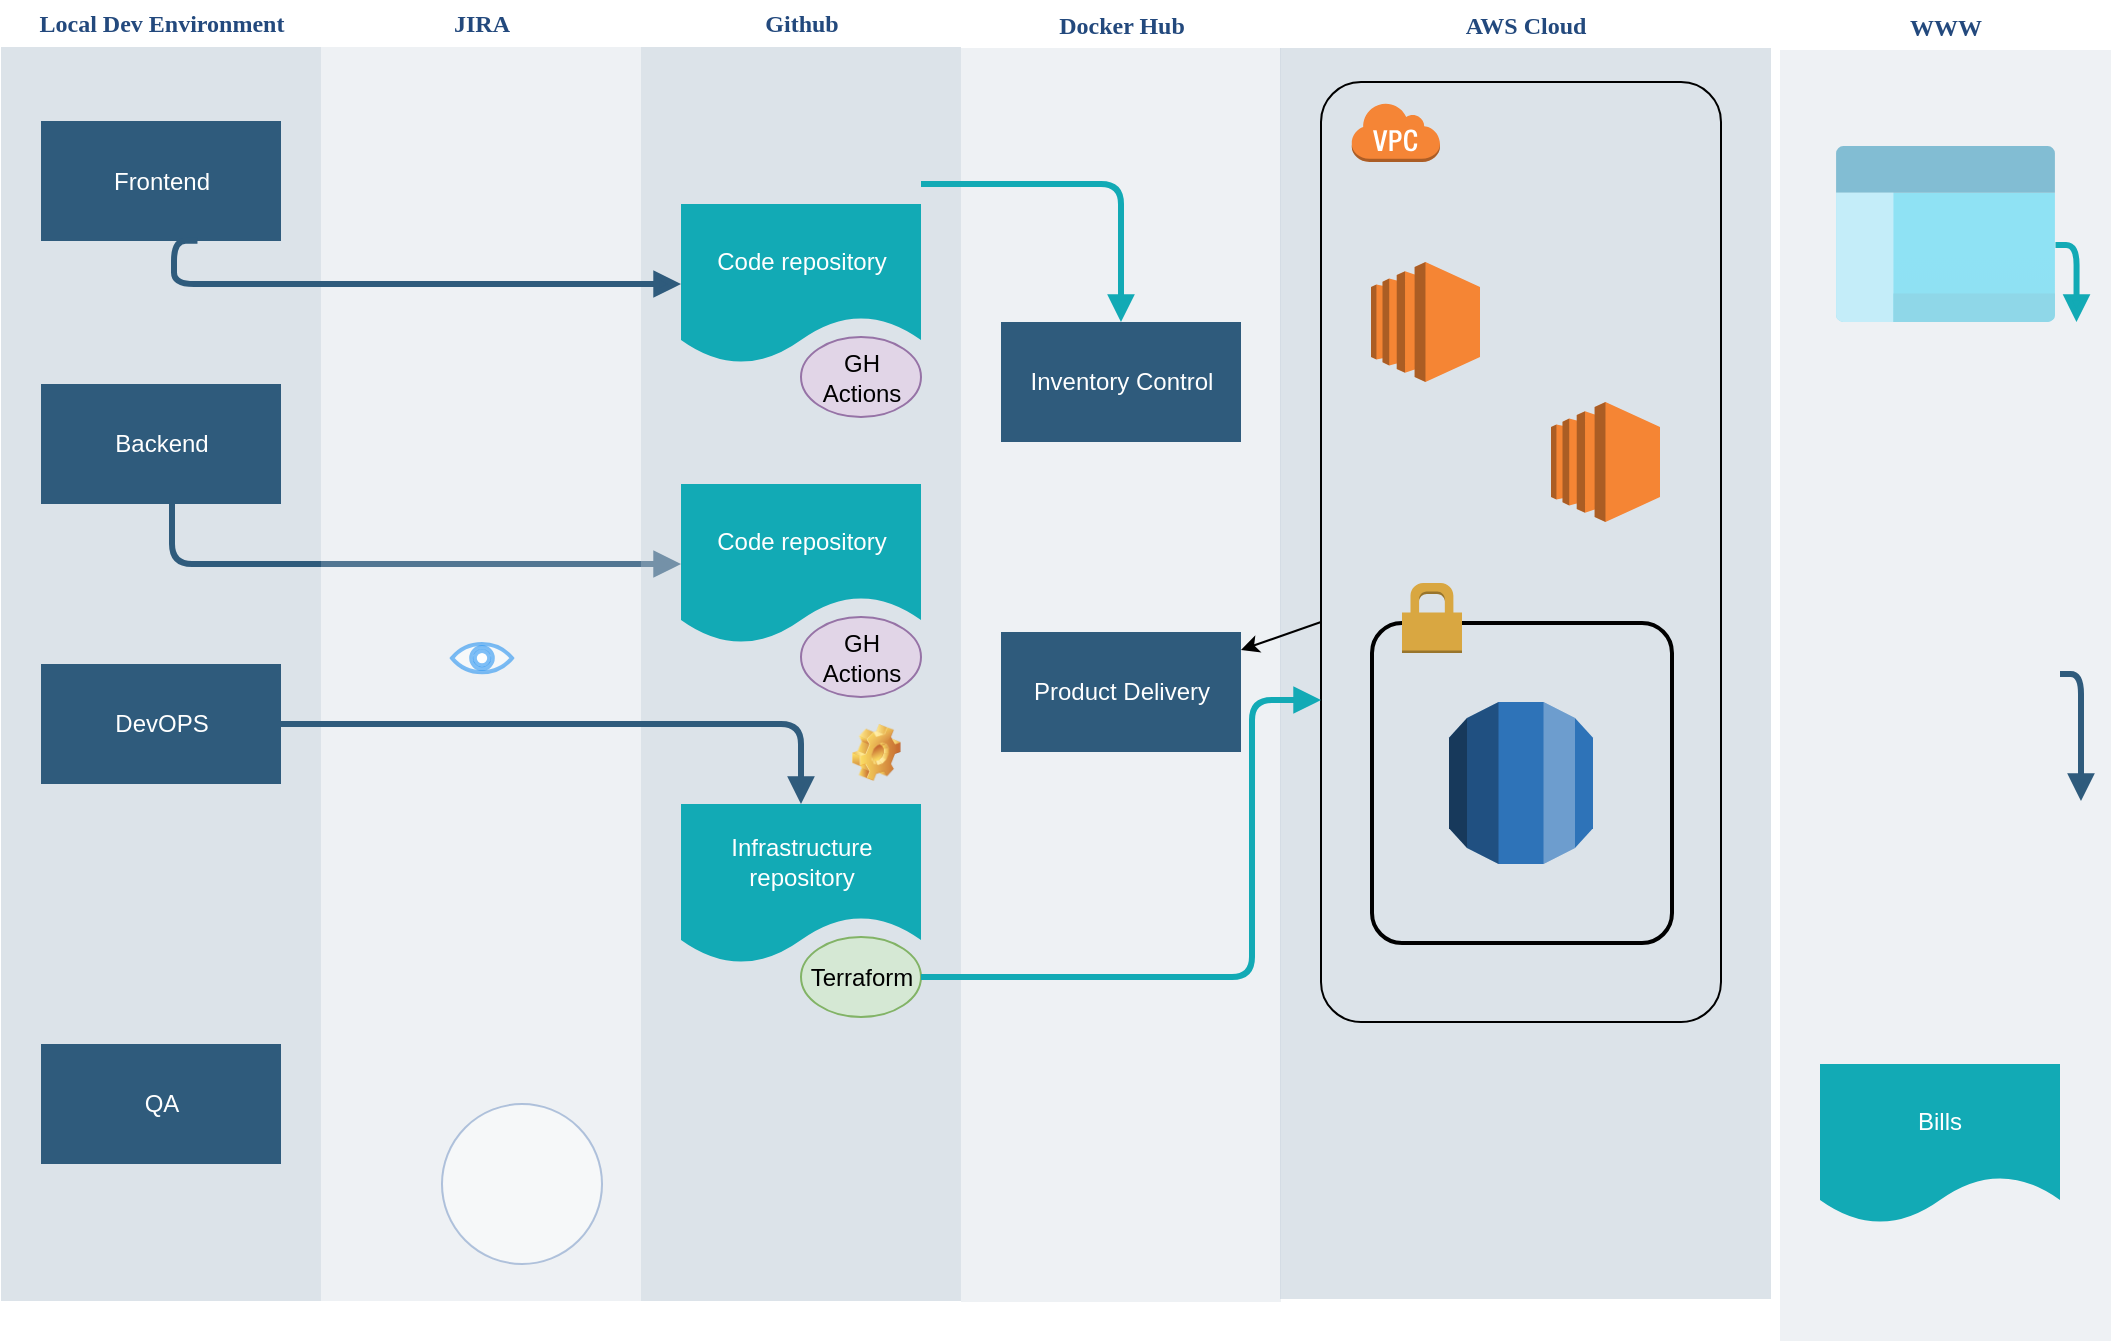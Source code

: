 <mxfile version="20.6.0" type="github">
  <diagram id="07fea595-8f29-1299-0266-81d95cde20df" name="Page-1">
    <mxGraphModel dx="1038" dy="528" grid="1" gridSize="10" guides="1" tooltips="1" connect="1" arrows="1" fold="1" page="1" pageScale="1" pageWidth="1169" pageHeight="827" background="#ffffff" math="0" shadow="0">
      <root>
        <mxCell id="0" />
        <mxCell id="1" parent="0" />
        <mxCell id="170" value="&lt;font color=&quot;#23497d&quot;&gt;Local Dev Environment&lt;/font&gt;" style="swimlane;whiteSpace=wrap;fillColor=none;swimlaneFillColor=#BAC8D3;fontColor=#2F5B7C;fontFamily=Tahoma;html=1;strokeColor=none;opacity=50;" parent="1" vertex="1">
          <mxGeometry x="24.5" y="88.5" width="160" height="650" as="geometry">
            <mxRectangle x="20" y="20" width="80" height="23" as="alternateBounds" />
          </mxGeometry>
        </mxCell>
        <mxCell id="171" value="Frontend" style="whiteSpace=wrap;shadow=0;fontColor=#FFFFFF;fontFamily=Helvetica;fontStyle=0;html=1;fontSize=12;plain-purple;strokeColor=none;fillColor=#2f5b7c;gradientColor=none;spacing=6;verticalAlign=middle;" parent="170" vertex="1">
          <mxGeometry x="20" y="60" width="120" height="60" as="geometry" />
        </mxCell>
        <mxCell id="173" value="QA" style="whiteSpace=wrap;strokeColor=none;fillColor=#2f5b7c;shadow=0;fontColor=#FFFFFF;fontFamily=Helvetica;fontStyle=0;html=1;fontSize=12;spacing=6;verticalAlign=middle;" parent="170" vertex="1">
          <mxGeometry x="20" y="521.5" width="120" height="60" as="geometry" />
        </mxCell>
        <mxCell id="SD03UMrJ5MH5QzKgJSNW-217" value="Backend" style="whiteSpace=wrap;shadow=0;fontColor=#FFFFFF;fontFamily=Helvetica;fontStyle=0;html=1;fontSize=12;plain-purple;strokeColor=none;fillColor=#2f5b7c;gradientColor=none;spacing=6;verticalAlign=middle;" parent="170" vertex="1">
          <mxGeometry x="20" y="191.5" width="120" height="60" as="geometry" />
        </mxCell>
        <mxCell id="SD03UMrJ5MH5QzKgJSNW-218" value="DevOPS" style="whiteSpace=wrap;shadow=0;fontColor=#FFFFFF;fontFamily=Helvetica;fontStyle=0;html=1;fontSize=12;plain-purple;strokeColor=none;fillColor=#2f5b7c;gradientColor=none;spacing=6;verticalAlign=middle;" parent="170" vertex="1">
          <mxGeometry x="20" y="331.5" width="120" height="60" as="geometry" />
        </mxCell>
        <mxCell id="SD03UMrJ5MH5QzKgJSNW-244" value="" style="edgeStyle=segmentEdgeStyle;strokeColor=#2F5B7C;strokeWidth=3;html=1;endArrow=block;endFill=1;entryX=0;entryY=0.5;entryDx=0;entryDy=0;" parent="170" target="SD03UMrJ5MH5QzKgJSNW-229" edge="1">
          <mxGeometry x="-119" y="256.5" width="100" height="100" as="geometry">
            <mxPoint x="85.5" y="251.5" as="sourcePoint" />
            <mxPoint x="170" y="321.5" as="targetPoint" />
            <Array as="points">
              <mxPoint x="86" y="282" />
            </Array>
          </mxGeometry>
        </mxCell>
        <mxCell id="176" value="&lt;font color=&quot;#23497d&quot;&gt;WWW&lt;br&gt;&lt;/font&gt;" style="swimlane;whiteSpace=wrap;fillColor=none;swimlaneFillColor=#BAC8D3;fontColor=#2F5B7C;fontFamily=Tahoma;html=1;strokeColor=none;opacity=25;" parent="1" vertex="1">
          <mxGeometry x="914" y="90" width="165.5" height="668.5" as="geometry">
            <mxRectangle x="20" y="20" width="80" height="23" as="alternateBounds" />
          </mxGeometry>
        </mxCell>
        <mxCell id="178" value="Bills" style="shape=document;whiteSpace=wrap;verticalAlign=middle;strokeColor=none;fillColor=#12aab5;shadow=0;fontColor=#FFFFFF;fontFamily=Helvetica;fontStyle=0;html=1;fontSize=12;spacing=6;spacingBottom=22;" parent="176" vertex="1">
          <mxGeometry x="20" y="530" width="120" height="80" as="geometry" />
        </mxCell>
        <mxCell id="187" value="&lt;span style=&quot;color: rgb(35, 73, 125);&quot;&gt;AWS Cloud&lt;/span&gt;" style="swimlane;whiteSpace=wrap;fillColor=none;swimlaneFillColor=#BAC8D3;fontColor=#2F5B7C;fontFamily=Tahoma;html=1;strokeColor=none;opacity=50;strokeWidth=1;" parent="176" vertex="1">
          <mxGeometry x="-250" y="-1" width="245.5" height="648.5" as="geometry">
            <mxRectangle x="20" y="20" width="80" height="23" as="alternateBounds" />
          </mxGeometry>
        </mxCell>
        <mxCell id="SD03UMrJ5MH5QzKgJSNW-242" value="" style="rounded=1;arcSize=10;dashed=0;fillColor=none;gradientColor=none;strokeWidth=2;" parent="187" vertex="1">
          <mxGeometry x="46" y="310.5" width="150" height="160" as="geometry" />
        </mxCell>
        <mxCell id="SD03UMrJ5MH5QzKgJSNW-232" value="" style="rounded=1;arcSize=10;dashed=0;fillColor=none;gradientColor=none;strokeWidth=1;" parent="187" vertex="1">
          <mxGeometry x="20.5" y="40" width="200" height="470" as="geometry" />
        </mxCell>
        <mxCell id="SD03UMrJ5MH5QzKgJSNW-233" value="" style="dashed=0;html=1;shape=mxgraph.aws3.virtual_private_cloud;fillColor=#F58536;gradientColor=none;dashed=0;" parent="187" vertex="1">
          <mxGeometry x="35.5" y="50" width="44.5" height="30" as="geometry" />
        </mxCell>
        <mxCell id="SD03UMrJ5MH5QzKgJSNW-237" value="" style="outlineConnect=0;dashed=0;verticalLabelPosition=bottom;verticalAlign=top;align=center;html=1;shape=mxgraph.aws3.ec2;fillColor=#F58534;gradientColor=none;strokeWidth=1;" parent="187" vertex="1">
          <mxGeometry x="45.5" y="130" width="54.5" height="60" as="geometry" />
        </mxCell>
        <mxCell id="SD03UMrJ5MH5QzKgJSNW-238" value="" style="outlineConnect=0;dashed=0;verticalLabelPosition=bottom;verticalAlign=top;align=center;html=1;shape=mxgraph.aws3.ec2;fillColor=#F58534;gradientColor=none;strokeWidth=1;" parent="187" vertex="1">
          <mxGeometry x="135.5" y="200" width="54.5" height="60" as="geometry" />
        </mxCell>
        <mxCell id="SD03UMrJ5MH5QzKgJSNW-239" value="" style="outlineConnect=0;dashed=0;verticalLabelPosition=bottom;verticalAlign=top;align=center;html=1;shape=mxgraph.aws3.rds;fillColor=#2E73B8;gradientColor=none;strokeWidth=1;" parent="187" vertex="1">
          <mxGeometry x="84.5" y="350" width="72" height="81" as="geometry" />
        </mxCell>
        <mxCell id="SD03UMrJ5MH5QzKgJSNW-243" value="" style="dashed=0;html=1;shape=mxgraph.aws3.permissions;fillColor=#D9A741;gradientColor=none;dashed=0;strokeWidth=1;" parent="187" vertex="1">
          <mxGeometry x="61" y="290.5" width="30" height="35" as="geometry" />
        </mxCell>
        <mxCell id="21aXrwI_mkBV2-uxIRin-219" value="" style="aspect=fixed;html=1;points=[];align=center;image;fontSize=12;image=img/lib/azure2/general/Management_Portal.svg;strokeColor=#6c8ebf;fontFamily=Tahoma;fontColor=default;startSize=23;fillColor=default;opacity=50;" vertex="1" parent="176">
          <mxGeometry x="27.75" y="71" width="110" height="88" as="geometry" />
        </mxCell>
        <mxCell id="217" value="" style="edgeStyle=segmentEdgeStyle;strokeColor=#12AAB5;strokeWidth=3;html=1;endArrow=block;endFill=1;" parent="176" edge="1">
          <mxGeometry x="48.25" y="119" width="100" height="100" as="geometry">
            <mxPoint x="137.75" y="120.5" as="sourcePoint" />
            <mxPoint x="148.25" y="159" as="targetPoint" />
          </mxGeometry>
        </mxCell>
        <mxCell id="180" value="&lt;font color=&quot;#23497d&quot;&gt;JIRA&lt;/font&gt;" style="swimlane;whiteSpace=wrap;swimlaneFillColor=#BAC8D3;fontFamily=Tahoma;html=1;opacity=25;startSize=23;fillColor=none;strokeColor=none;fontColor=#2F5B7C;" parent="1" vertex="1">
          <mxGeometry x="184.5" y="88.5" width="160" height="650" as="geometry">
            <mxRectangle x="20" y="20" width="80" height="23" as="alternateBounds" />
          </mxGeometry>
        </mxCell>
        <mxCell id="21aXrwI_mkBV2-uxIRin-217" value="" style="ellipse;whiteSpace=wrap;html=1;aspect=fixed;strokeColor=#6c8ebf;fontFamily=Tahoma;fontSize=12;fontColor=default;startSize=23;fillColor=default;opacity=50;" vertex="1" parent="180">
          <mxGeometry x="60.5" y="551.5" width="80" height="80" as="geometry" />
        </mxCell>
        <mxCell id="21aXrwI_mkBV2-uxIRin-222" value="" style="html=1;verticalLabelPosition=bottom;align=center;labelBackgroundColor=#ffffff;verticalAlign=top;strokeWidth=2;strokeColor=#0080F0;shadow=0;dashed=0;shape=mxgraph.ios7.icons.eye;fontFamily=Tahoma;fontSize=12;fontColor=default;startSize=23;fillColor=default;opacity=50;" vertex="1" parent="180">
          <mxGeometry x="65.5" y="321.5" width="30" height="14.1" as="geometry" />
        </mxCell>
        <mxCell id="183" value="&lt;font color=&quot;#23497d&quot;&gt;Github&lt;/font&gt;" style="swimlane;whiteSpace=wrap;fillColor=none;swimlaneFillColor=#BAC8D3;fontColor=#2F5B7C;fontFamily=Tahoma;html=1;strokeColor=none;opacity=50;" parent="1" vertex="1">
          <mxGeometry x="344.5" y="88.5" width="160" height="650" as="geometry">
            <mxRectangle x="20" y="20" width="80" height="23" as="alternateBounds" />
          </mxGeometry>
        </mxCell>
        <mxCell id="SD03UMrJ5MH5QzKgJSNW-221" value="" style="group" parent="183" vertex="1" connectable="0">
          <mxGeometry x="20" y="401.5" width="120" height="106.5" as="geometry" />
        </mxCell>
        <mxCell id="185" value="Infrastructure repository&lt;br&gt; " style="shape=document;whiteSpace=wrap;verticalAlign=middle;strokeColor=none;fillColor=#12aab5;shadow=0;fontColor=#FFFFFF;fontFamily=Helvetica;fontStyle=0;html=1;fontSize=12;spacing=6;spacingBottom=22;" parent="SD03UMrJ5MH5QzKgJSNW-221" vertex="1">
          <mxGeometry width="120" height="80" as="geometry" />
        </mxCell>
        <mxCell id="SD03UMrJ5MH5QzKgJSNW-220" value="Terraform" style="ellipse;whiteSpace=wrap;html=1;fillColor=#d5e8d4;strokeColor=#82b366;" parent="SD03UMrJ5MH5QzKgJSNW-221" vertex="1">
          <mxGeometry x="60" y="66.5" width="60" height="40" as="geometry" />
        </mxCell>
        <mxCell id="SD03UMrJ5MH5QzKgJSNW-222" value="" style="group" parent="183" vertex="1" connectable="0">
          <mxGeometry x="20" y="101.5" width="120" height="106.5" as="geometry" />
        </mxCell>
        <mxCell id="SD03UMrJ5MH5QzKgJSNW-223" value="Code repository&lt;br&gt; " style="shape=document;whiteSpace=wrap;verticalAlign=middle;strokeColor=none;fillColor=#12aab5;shadow=0;fontColor=#FFFFFF;fontFamily=Helvetica;fontStyle=0;html=1;fontSize=12;spacing=6;spacingBottom=22;" parent="SD03UMrJ5MH5QzKgJSNW-222" vertex="1">
          <mxGeometry width="120" height="80" as="geometry" />
        </mxCell>
        <mxCell id="SD03UMrJ5MH5QzKgJSNW-224" value="GH Actions" style="ellipse;whiteSpace=wrap;html=1;fillColor=#e1d5e7;strokeColor=#9673a6;" parent="SD03UMrJ5MH5QzKgJSNW-222" vertex="1">
          <mxGeometry x="60" y="66.5" width="60" height="40" as="geometry" />
        </mxCell>
        <mxCell id="SD03UMrJ5MH5QzKgJSNW-231" value="" style="shape=image;html=1;verticalLabelPosition=bottom;verticalAlign=top;imageAspect=1;aspect=fixed;image=img/clipart/Gear_128x128.png" parent="183" vertex="1">
          <mxGeometry x="105.5" y="361.5" width="24.3" height="28.5" as="geometry" />
        </mxCell>
        <mxCell id="SD03UMrJ5MH5QzKgJSNW-228" value="" style="group" parent="183" vertex="1" connectable="0">
          <mxGeometry x="20" y="241.5" width="120" height="106.5" as="geometry" />
        </mxCell>
        <mxCell id="SD03UMrJ5MH5QzKgJSNW-229" value="Code repository&lt;br&gt; " style="shape=document;whiteSpace=wrap;verticalAlign=middle;strokeColor=none;fillColor=#12aab5;shadow=0;fontColor=#FFFFFF;fontFamily=Helvetica;fontStyle=0;html=1;fontSize=12;spacing=6;spacingBottom=22;" parent="SD03UMrJ5MH5QzKgJSNW-228" vertex="1">
          <mxGeometry width="120" height="80" as="geometry" />
        </mxCell>
        <mxCell id="SD03UMrJ5MH5QzKgJSNW-230" value="GH Actions" style="ellipse;whiteSpace=wrap;html=1;fillColor=#e1d5e7;strokeColor=#9673a6;" parent="SD03UMrJ5MH5QzKgJSNW-228" vertex="1">
          <mxGeometry x="60" y="66.5" width="60" height="40" as="geometry" />
        </mxCell>
        <mxCell id="193" value="&lt;font color=&quot;#23497d&quot;&gt;Docker Hub&lt;/font&gt;" style="swimlane;whiteSpace=wrap;fillColor=none;swimlaneFillColor=#BAC8D3;fontColor=#2F5B7C;fontFamily=Tahoma;html=1;strokeColor=none;opacity=25;" parent="1" vertex="1">
          <mxGeometry x="504.5" y="89" width="160" height="650" as="geometry">
            <mxRectangle x="20" y="20" width="80" height="23" as="alternateBounds" />
          </mxGeometry>
        </mxCell>
        <mxCell id="194" value="Inventory Control" style="whiteSpace=wrap;strokeColor=none;fillColor=#2f5b7c;shadow=0;fontColor=#FFFFFF;fontFamily=Helvetica;fontStyle=0;html=1;fontSize=12;spacing=6;verticalAlign=middle;" parent="193" vertex="1">
          <mxGeometry x="20" y="160" width="120" height="60" as="geometry" />
        </mxCell>
        <mxCell id="195" value="Product Delivery" style="whiteSpace=wrap;strokeColor=none;fillColor=#2f5b7c;shadow=0;fontColor=#FFFFFF;fontFamily=Helvetica;fontStyle=0;html=1;fontSize=12;spacing=6;verticalAlign=middle;" parent="193" vertex="1">
          <mxGeometry x="20" y="315" width="120" height="60" as="geometry" />
        </mxCell>
        <mxCell id="208" value="" style="edgeStyle=segmentEdgeStyle;strokeColor=#12AAB5;strokeWidth=3;html=1;endArrow=block;endFill=1;" parent="1" target="194" edge="1">
          <mxGeometry x="484.5" y="178.5" width="100" height="100" as="geometry">
            <mxPoint x="484.5" y="180" as="sourcePoint" />
            <mxPoint x="544.5" y="148.5" as="targetPoint" />
          </mxGeometry>
        </mxCell>
        <mxCell id="210" value="" style="edgeStyle=segmentEdgeStyle;strokeColor=#12AAB5;strokeWidth=3;html=1;endArrow=block;endFill=1;exitX=1;exitY=0.5;exitDx=0;exitDy=0;" parent="1" source="SD03UMrJ5MH5QzKgJSNW-220" target="SD03UMrJ5MH5QzKgJSNW-232" edge="1">
          <mxGeometry x="404.5" y="393.5" width="100" height="100" as="geometry">
            <mxPoint x="330" y="576" as="sourcePoint" />
            <mxPoint x="624.5" y="388.5" as="targetPoint" />
            <Array as="points">
              <mxPoint x="650" y="577" />
              <mxPoint x="650" y="438" />
            </Array>
          </mxGeometry>
        </mxCell>
        <mxCell id="216" value="" style="edgeStyle=segmentEdgeStyle;strokeColor=#2F5B7C;strokeWidth=3;html=1;endArrow=block;endFill=1;" parent="1" edge="1">
          <mxGeometry x="964.5" y="423.5" width="100" height="100" as="geometry">
            <mxPoint x="1054" y="425" as="sourcePoint" />
            <mxPoint x="1064.5" y="488.5" as="targetPoint" />
          </mxGeometry>
        </mxCell>
        <mxCell id="SD03UMrJ5MH5QzKgJSNW-241" value="" style="edgeStyle=none;rounded=0;orthogonalLoop=1;jettySize=auto;html=1;" parent="1" source="SD03UMrJ5MH5QzKgJSNW-232" target="195" edge="1">
          <mxGeometry relative="1" as="geometry" />
        </mxCell>
        <mxCell id="207" value="" style="edgeStyle=segmentEdgeStyle;strokeColor=#2F5B7C;strokeWidth=3;html=1;endArrow=block;endFill=1;entryX=0.5;entryY=0;entryDx=0;entryDy=0;exitX=1;exitY=0.5;exitDx=0;exitDy=0;" parent="1" target="185" edge="1" source="SD03UMrJ5MH5QzKgJSNW-218">
          <mxGeometry x="320" y="513.5" width="100" height="100" as="geometry">
            <mxPoint x="320" y="450" as="sourcePoint" />
            <mxPoint x="420" y="545" as="targetPoint" />
            <Array as="points" />
          </mxGeometry>
        </mxCell>
        <mxCell id="SD03UMrJ5MH5QzKgJSNW-245" value="" style="edgeStyle=segmentEdgeStyle;strokeColor=#2F5B7C;strokeWidth=3;html=1;endArrow=block;endFill=1;entryX=0;entryY=0.5;entryDx=0;entryDy=0;exitX=0.652;exitY=0.998;exitDx=0;exitDy=0;exitPerimeter=0;" parent="1" target="SD03UMrJ5MH5QzKgJSNW-223" edge="1" source="171">
          <mxGeometry x="-119" y="125" width="100" height="100" as="geometry">
            <mxPoint x="110" y="208.5" as="sourcePoint" />
            <mxPoint x="204.5" y="238.5" as="targetPoint" />
            <Array as="points">
              <mxPoint x="111" y="208" />
              <mxPoint x="111" y="230" />
            </Array>
          </mxGeometry>
        </mxCell>
      </root>
    </mxGraphModel>
  </diagram>
</mxfile>
